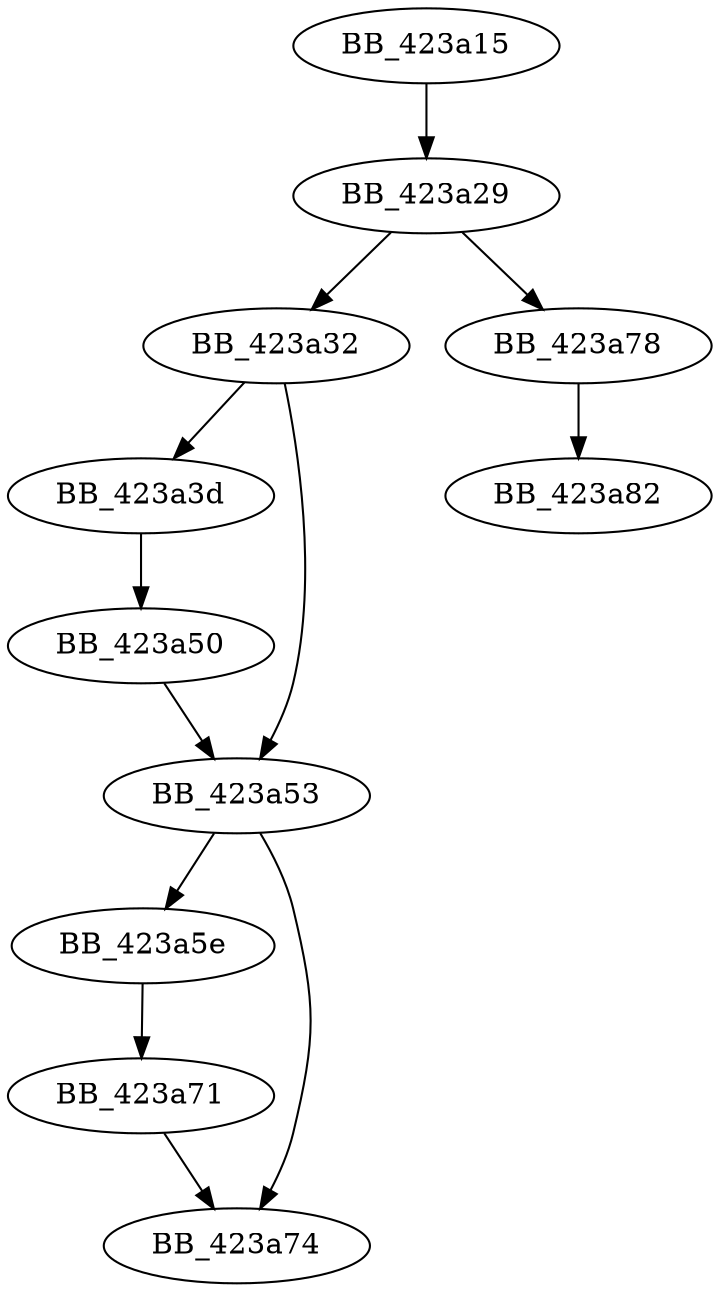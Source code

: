 DiGraph ___lc_lctowcs{
BB_423a15->BB_423a29
BB_423a29->BB_423a32
BB_423a29->BB_423a78
BB_423a32->BB_423a3d
BB_423a32->BB_423a53
BB_423a3d->BB_423a50
BB_423a50->BB_423a53
BB_423a53->BB_423a5e
BB_423a53->BB_423a74
BB_423a5e->BB_423a71
BB_423a71->BB_423a74
BB_423a78->BB_423a82
}
